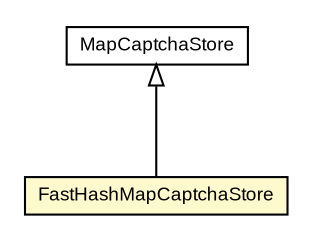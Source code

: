 #!/usr/local/bin/dot
#
# Class diagram 
# Generated by UmlGraph version 4.6 (http://www.spinellis.gr/sw/umlgraph)
#

digraph G {
	edge [fontname="arial",fontsize=10,labelfontname="arial",labelfontsize=10];
	node [fontname="arial",fontsize=10,shape=plaintext];
	// com.octo.captcha.service.captchastore.MapCaptchaStore
	c18852 [label=<<table border="0" cellborder="1" cellspacing="0" cellpadding="2" port="p" href="./MapCaptchaStore.html">
		<tr><td><table border="0" cellspacing="0" cellpadding="1">
			<tr><td> MapCaptchaStore </td></tr>
		</table></td></tr>
		</table>>, fontname="arial", fontcolor="black", fontsize=9.0];
	// com.octo.captcha.service.captchastore.FastHashMapCaptchaStore
	c18853 [label=<<table border="0" cellborder="1" cellspacing="0" cellpadding="2" port="p" bgcolor="lemonChiffon" href="./FastHashMapCaptchaStore.html">
		<tr><td><table border="0" cellspacing="0" cellpadding="1">
			<tr><td> FastHashMapCaptchaStore </td></tr>
		</table></td></tr>
		</table>>, fontname="arial", fontcolor="black", fontsize=9.0];
	//com.octo.captcha.service.captchastore.FastHashMapCaptchaStore extends com.octo.captcha.service.captchastore.MapCaptchaStore
	c18852:p -> c18853:p [dir=back,arrowtail=empty];
}

